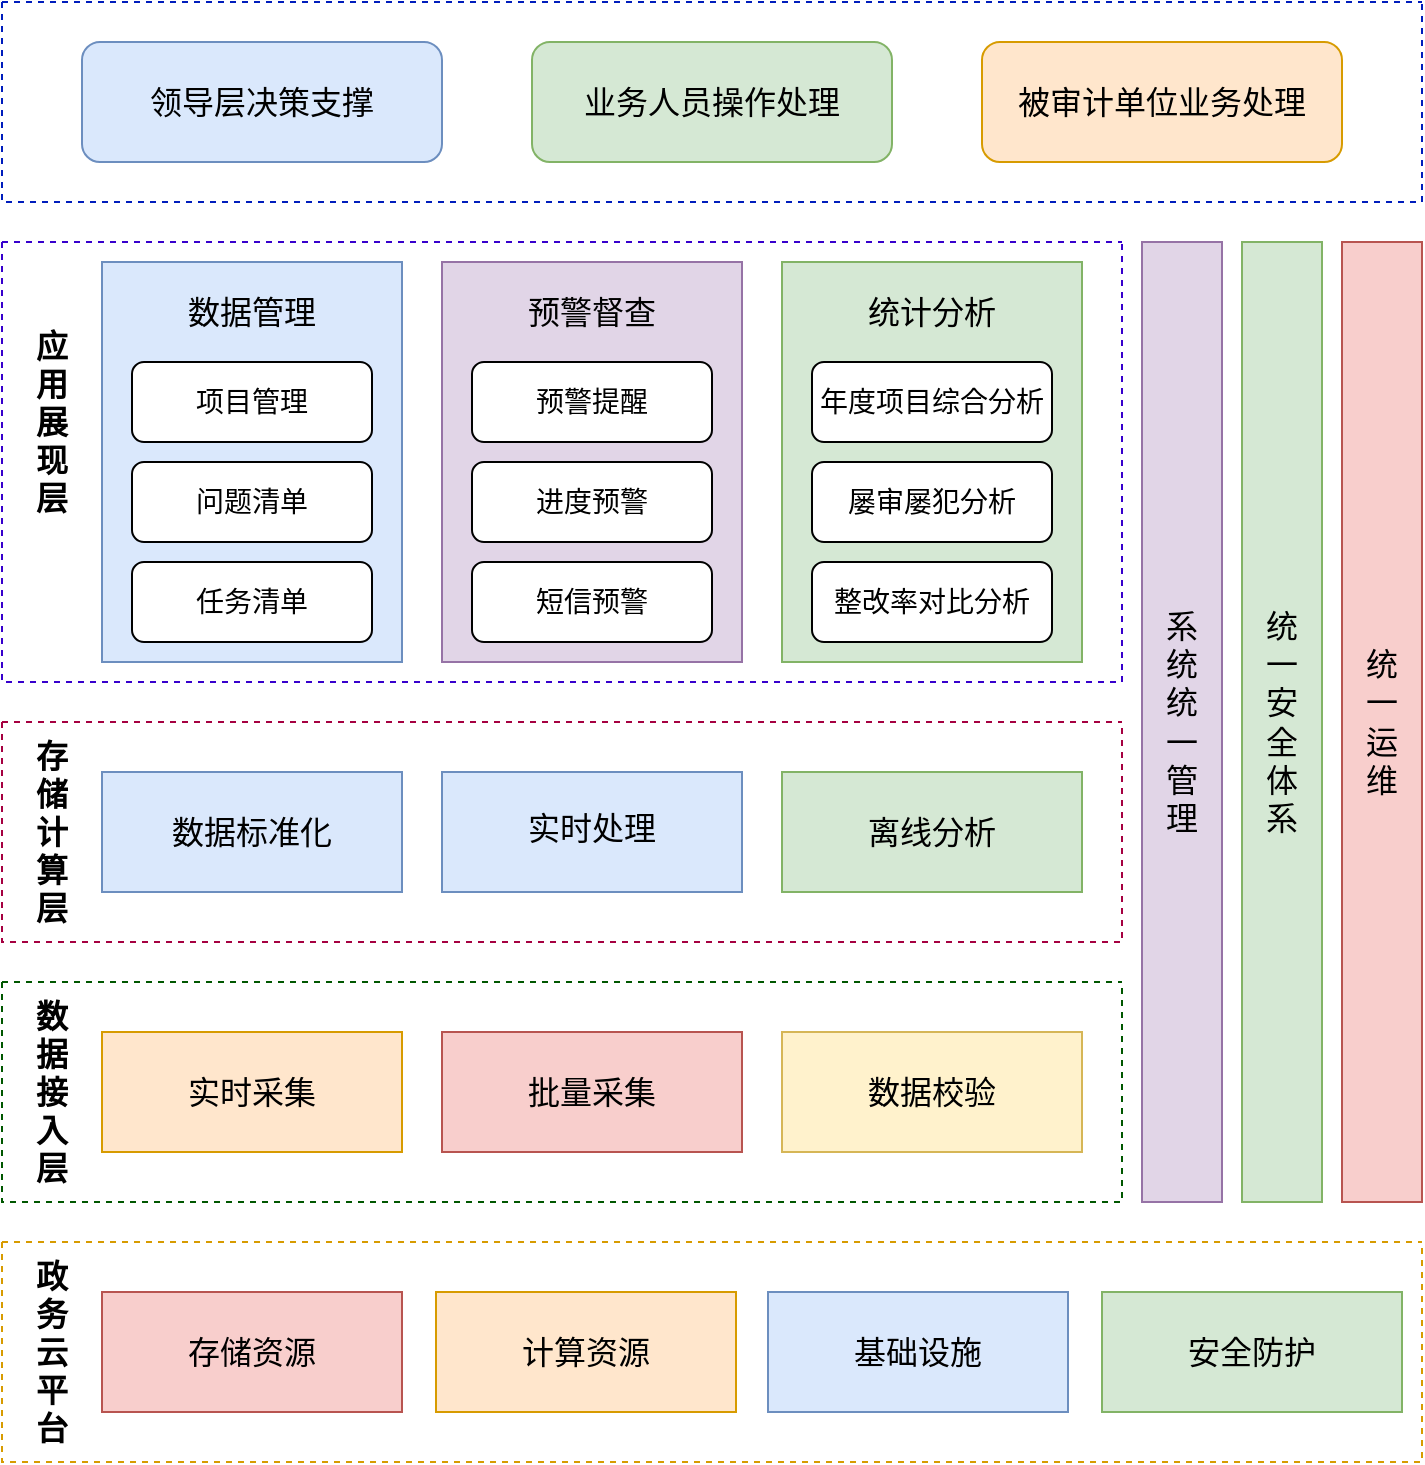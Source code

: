 <mxfile version="20.4.1" type="github"><diagram id="1eP_xQp7VfXpcJWybaF7" name="第 1 页"><mxGraphModel dx="1422" dy="762" grid="1" gridSize="10" guides="1" tooltips="1" connect="1" arrows="1" fold="1" page="1" pageScale="1" pageWidth="827" pageHeight="1169" math="0" shadow="0"><root><mxCell id="0"/><mxCell id="1" parent="0"/><mxCell id="HTvvNBOjoI1iLz8O2v8W-3" value="" style="swimlane;startSize=0;fontSize=16;fillColor=#0050ef;strokeColor=#001DBC;fontColor=#ffffff;dashed=1;" vertex="1" parent="1"><mxGeometry x="40" y="40" width="710" height="100" as="geometry"><mxRectangle x="120" y="50" width="50" height="40" as="alternateBounds"/></mxGeometry></mxCell><mxCell id="HTvvNBOjoI1iLz8O2v8W-5" value="领导层决策支撑" style="rounded=1;whiteSpace=wrap;html=1;fontSize=16;fillColor=#dae8fc;strokeColor=#6c8ebf;" vertex="1" parent="HTvvNBOjoI1iLz8O2v8W-3"><mxGeometry x="40" y="20" width="180" height="60" as="geometry"/></mxCell><mxCell id="HTvvNBOjoI1iLz8O2v8W-7" value="被审计单位业务处理" style="rounded=1;whiteSpace=wrap;html=1;fontSize=16;fillColor=#ffe6cc;strokeColor=#d79b00;" vertex="1" parent="HTvvNBOjoI1iLz8O2v8W-3"><mxGeometry x="490" y="20" width="180" height="60" as="geometry"/></mxCell><mxCell id="HTvvNBOjoI1iLz8O2v8W-6" value="业务人员操作处理" style="rounded=1;whiteSpace=wrap;html=1;fontSize=16;fillColor=#d5e8d4;strokeColor=#82b366;" vertex="1" parent="HTvvNBOjoI1iLz8O2v8W-3"><mxGeometry x="265" y="20" width="180" height="60" as="geometry"/></mxCell><mxCell id="HTvvNBOjoI1iLz8O2v8W-9" value="" style="swimlane;startSize=0;fontSize=16;dashed=1;fillColor=#6a00ff;fontColor=#ffffff;strokeColor=#3700CC;" vertex="1" parent="1"><mxGeometry x="40" y="160" width="560" height="220" as="geometry"><mxRectangle x="120" y="50" width="50" height="40" as="alternateBounds"/></mxGeometry></mxCell><mxCell id="HTvvNBOjoI1iLz8O2v8W-14" value="应用展现层" style="text;html=1;strokeColor=none;fillColor=none;align=center;verticalAlign=middle;whiteSpace=wrap;rounded=0;fontSize=16;fontColor=#000000;fontStyle=1" vertex="1" parent="HTvvNBOjoI1iLz8O2v8W-9"><mxGeometry x="10" y="75" width="30" height="30" as="geometry"/></mxCell><mxCell id="HTvvNBOjoI1iLz8O2v8W-21" value="" style="group;fillColor=#dae8fc;strokeColor=#6c8ebf;" vertex="1" connectable="0" parent="HTvvNBOjoI1iLz8O2v8W-9"><mxGeometry x="50" y="10" width="150" height="200" as="geometry"/></mxCell><mxCell id="HTvvNBOjoI1iLz8O2v8W-13" value="" style="rounded=0;whiteSpace=wrap;html=1;fontSize=16;fillColor=#dae8fc;strokeColor=#6c8ebf;" vertex="1" parent="HTvvNBOjoI1iLz8O2v8W-21"><mxGeometry width="150" height="200" as="geometry"/></mxCell><mxCell id="HTvvNBOjoI1iLz8O2v8W-16" value="数据管理" style="text;html=1;strokeColor=none;fillColor=none;align=center;verticalAlign=middle;whiteSpace=wrap;rounded=0;fontSize=16;fontColor=#000000;" vertex="1" parent="HTvvNBOjoI1iLz8O2v8W-21"><mxGeometry x="30" y="10" width="90" height="30" as="geometry"/></mxCell><mxCell id="HTvvNBOjoI1iLz8O2v8W-17" value="项目管理" style="rounded=1;whiteSpace=wrap;html=1;fontSize=14;" vertex="1" parent="HTvvNBOjoI1iLz8O2v8W-21"><mxGeometry x="15" y="50" width="120" height="40" as="geometry"/></mxCell><mxCell id="HTvvNBOjoI1iLz8O2v8W-18" value="问题清单" style="rounded=1;whiteSpace=wrap;html=1;fontSize=14;" vertex="1" parent="HTvvNBOjoI1iLz8O2v8W-21"><mxGeometry x="15" y="100" width="120" height="40" as="geometry"/></mxCell><mxCell id="HTvvNBOjoI1iLz8O2v8W-19" value="任务清单" style="rounded=1;whiteSpace=wrap;html=1;fontSize=14;" vertex="1" parent="HTvvNBOjoI1iLz8O2v8W-21"><mxGeometry x="15" y="150" width="120" height="40" as="geometry"/></mxCell><mxCell id="HTvvNBOjoI1iLz8O2v8W-22" value="" style="group" vertex="1" connectable="0" parent="HTvvNBOjoI1iLz8O2v8W-9"><mxGeometry x="220" y="10" width="150" height="200" as="geometry"/></mxCell><mxCell id="HTvvNBOjoI1iLz8O2v8W-23" value="" style="rounded=0;whiteSpace=wrap;html=1;fontSize=16;fillColor=#e1d5e7;strokeColor=#9673a6;" vertex="1" parent="HTvvNBOjoI1iLz8O2v8W-22"><mxGeometry width="150" height="200" as="geometry"/></mxCell><mxCell id="HTvvNBOjoI1iLz8O2v8W-24" value="预警督查" style="text;html=1;strokeColor=none;fillColor=none;align=center;verticalAlign=middle;whiteSpace=wrap;rounded=0;fontSize=16;fontColor=#000000;" vertex="1" parent="HTvvNBOjoI1iLz8O2v8W-22"><mxGeometry x="30" y="10" width="90" height="30" as="geometry"/></mxCell><mxCell id="HTvvNBOjoI1iLz8O2v8W-25" value="预警提醒" style="rounded=1;whiteSpace=wrap;html=1;fontSize=14;" vertex="1" parent="HTvvNBOjoI1iLz8O2v8W-22"><mxGeometry x="15" y="50" width="120" height="40" as="geometry"/></mxCell><mxCell id="HTvvNBOjoI1iLz8O2v8W-26" value="进度预警" style="rounded=1;whiteSpace=wrap;html=1;fontSize=14;" vertex="1" parent="HTvvNBOjoI1iLz8O2v8W-22"><mxGeometry x="15" y="100" width="120" height="40" as="geometry"/></mxCell><mxCell id="HTvvNBOjoI1iLz8O2v8W-27" value="短信预警" style="rounded=1;whiteSpace=wrap;html=1;fontSize=14;" vertex="1" parent="HTvvNBOjoI1iLz8O2v8W-22"><mxGeometry x="15" y="150" width="120" height="40" as="geometry"/></mxCell><mxCell id="HTvvNBOjoI1iLz8O2v8W-28" value="" style="group" vertex="1" connectable="0" parent="HTvvNBOjoI1iLz8O2v8W-9"><mxGeometry x="390" y="10" width="150" height="200" as="geometry"/></mxCell><mxCell id="HTvvNBOjoI1iLz8O2v8W-29" value="" style="rounded=0;whiteSpace=wrap;html=1;fontSize=16;fillColor=#d5e8d4;strokeColor=#82b366;" vertex="1" parent="HTvvNBOjoI1iLz8O2v8W-28"><mxGeometry width="150" height="200" as="geometry"/></mxCell><mxCell id="HTvvNBOjoI1iLz8O2v8W-30" value="统计分析" style="text;html=1;strokeColor=none;fillColor=none;align=center;verticalAlign=middle;whiteSpace=wrap;rounded=0;fontSize=16;fontColor=#000000;" vertex="1" parent="HTvvNBOjoI1iLz8O2v8W-28"><mxGeometry x="30" y="10" width="90" height="30" as="geometry"/></mxCell><mxCell id="HTvvNBOjoI1iLz8O2v8W-31" value="年度项目综合分析" style="rounded=1;whiteSpace=wrap;html=1;fontSize=14;" vertex="1" parent="HTvvNBOjoI1iLz8O2v8W-28"><mxGeometry x="15" y="50" width="120" height="40" as="geometry"/></mxCell><mxCell id="HTvvNBOjoI1iLz8O2v8W-32" value="屡审屡犯分析" style="rounded=1;whiteSpace=wrap;html=1;fontSize=14;" vertex="1" parent="HTvvNBOjoI1iLz8O2v8W-28"><mxGeometry x="15" y="100" width="120" height="40" as="geometry"/></mxCell><mxCell id="HTvvNBOjoI1iLz8O2v8W-33" value="整改率对比分析" style="rounded=1;whiteSpace=wrap;html=1;fontSize=14;" vertex="1" parent="HTvvNBOjoI1iLz8O2v8W-28"><mxGeometry x="15" y="150" width="120" height="40" as="geometry"/></mxCell><mxCell id="HTvvNBOjoI1iLz8O2v8W-34" value="" style="swimlane;startSize=0;fontSize=16;fillColor=#008a00;fontColor=#ffffff;strokeColor=#005700;dashed=1;" vertex="1" parent="1"><mxGeometry x="40" y="530" width="560" height="110" as="geometry"><mxRectangle x="120" y="50" width="50" height="40" as="alternateBounds"/></mxGeometry></mxCell><mxCell id="HTvvNBOjoI1iLz8O2v8W-35" value="数据接入层" style="text;html=1;strokeColor=none;fillColor=none;align=center;verticalAlign=middle;whiteSpace=wrap;rounded=0;fontSize=16;fontColor=#000000;fontStyle=1" vertex="1" parent="HTvvNBOjoI1iLz8O2v8W-34"><mxGeometry x="10" y="40" width="30" height="30" as="geometry"/></mxCell><mxCell id="HTvvNBOjoI1iLz8O2v8W-54" value="" style="group" vertex="1" connectable="0" parent="HTvvNBOjoI1iLz8O2v8W-34"><mxGeometry x="220" y="25" width="150" height="60" as="geometry"/></mxCell><mxCell id="HTvvNBOjoI1iLz8O2v8W-55" value="" style="rounded=0;whiteSpace=wrap;html=1;fontSize=16;fillColor=#f8cecc;strokeColor=#b85450;" vertex="1" parent="HTvvNBOjoI1iLz8O2v8W-54"><mxGeometry width="150" height="60" as="geometry"/></mxCell><mxCell id="HTvvNBOjoI1iLz8O2v8W-56" value="批量采集" style="text;html=1;strokeColor=none;fillColor=none;align=center;verticalAlign=middle;whiteSpace=wrap;rounded=0;fontSize=16;fontColor=#000000;" vertex="1" parent="HTvvNBOjoI1iLz8O2v8W-54"><mxGeometry x="30" y="25.5" width="90" height="9" as="geometry"/></mxCell><mxCell id="HTvvNBOjoI1iLz8O2v8W-57" value="" style="group" vertex="1" connectable="0" parent="HTvvNBOjoI1iLz8O2v8W-34"><mxGeometry x="390" y="25" width="150" height="60" as="geometry"/></mxCell><mxCell id="HTvvNBOjoI1iLz8O2v8W-58" value="" style="rounded=0;whiteSpace=wrap;html=1;fontSize=16;fillColor=#fff2cc;strokeColor=#d6b656;" vertex="1" parent="HTvvNBOjoI1iLz8O2v8W-57"><mxGeometry width="150" height="60" as="geometry"/></mxCell><mxCell id="HTvvNBOjoI1iLz8O2v8W-59" value="数据校验" style="text;html=1;strokeColor=none;fillColor=none;align=center;verticalAlign=middle;whiteSpace=wrap;rounded=0;fontSize=16;fontColor=#000000;" vertex="1" parent="HTvvNBOjoI1iLz8O2v8W-57"><mxGeometry x="30" y="25.5" width="90" height="9" as="geometry"/></mxCell><mxCell id="HTvvNBOjoI1iLz8O2v8W-36" value="" style="group" vertex="1" connectable="0" parent="HTvvNBOjoI1iLz8O2v8W-34"><mxGeometry x="50" y="25" width="150" height="60" as="geometry"/></mxCell><mxCell id="HTvvNBOjoI1iLz8O2v8W-37" value="" style="rounded=0;whiteSpace=wrap;html=1;fontSize=16;fillColor=#ffe6cc;strokeColor=#d79b00;" vertex="1" parent="HTvvNBOjoI1iLz8O2v8W-36"><mxGeometry width="150" height="60" as="geometry"/></mxCell><mxCell id="HTvvNBOjoI1iLz8O2v8W-38" value="实时采集" style="text;html=1;strokeColor=none;fillColor=none;align=center;verticalAlign=middle;whiteSpace=wrap;rounded=0;fontSize=16;fontColor=#000000;" vertex="1" parent="HTvvNBOjoI1iLz8O2v8W-36"><mxGeometry x="30" y="25.5" width="90" height="9" as="geometry"/></mxCell><mxCell id="HTvvNBOjoI1iLz8O2v8W-60" value="" style="swimlane;startSize=0;fontSize=16;fillColor=#d80073;fontColor=#ffffff;strokeColor=#A50040;dashed=1;" vertex="1" parent="1"><mxGeometry x="40" y="400" width="560" height="110" as="geometry"><mxRectangle x="120" y="50" width="50" height="40" as="alternateBounds"/></mxGeometry></mxCell><mxCell id="HTvvNBOjoI1iLz8O2v8W-61" value="存储计算层" style="text;html=1;strokeColor=none;fillColor=none;align=center;verticalAlign=middle;whiteSpace=wrap;rounded=0;fontSize=16;fontColor=#000000;fontStyle=1" vertex="1" parent="HTvvNBOjoI1iLz8O2v8W-60"><mxGeometry x="10" y="40" width="30" height="30" as="geometry"/></mxCell><mxCell id="HTvvNBOjoI1iLz8O2v8W-62" value="" style="group;fillColor=#dae8fc;strokeColor=#6c8ebf;" vertex="1" connectable="0" parent="HTvvNBOjoI1iLz8O2v8W-60"><mxGeometry x="220" y="25" width="150" height="60" as="geometry"/></mxCell><mxCell id="HTvvNBOjoI1iLz8O2v8W-64" value="实时处理" style="text;html=1;strokeColor=none;fillColor=none;align=center;verticalAlign=middle;whiteSpace=wrap;rounded=0;fontSize=16;fontColor=#000000;" vertex="1" parent="HTvvNBOjoI1iLz8O2v8W-62"><mxGeometry x="30" y="23.538" width="90" height="8.308" as="geometry"/></mxCell><mxCell id="HTvvNBOjoI1iLz8O2v8W-65" value="" style="group" vertex="1" connectable="0" parent="HTvvNBOjoI1iLz8O2v8W-60"><mxGeometry x="390" y="25" width="150" height="60" as="geometry"/></mxCell><mxCell id="HTvvNBOjoI1iLz8O2v8W-66" value="" style="rounded=0;whiteSpace=wrap;html=1;fontSize=16;fillColor=#d5e8d4;strokeColor=#82b366;" vertex="1" parent="HTvvNBOjoI1iLz8O2v8W-65"><mxGeometry width="150" height="60" as="geometry"/></mxCell><mxCell id="HTvvNBOjoI1iLz8O2v8W-67" value="离线分析" style="text;html=1;strokeColor=none;fillColor=none;align=center;verticalAlign=middle;whiteSpace=wrap;rounded=0;fontSize=16;fontColor=#000000;" vertex="1" parent="HTvvNBOjoI1iLz8O2v8W-65"><mxGeometry x="30" y="25.5" width="90" height="9" as="geometry"/></mxCell><mxCell id="HTvvNBOjoI1iLz8O2v8W-68" value="" style="group;fillColor=#60a917;fontColor=#ffffff;strokeColor=#2D7600;" vertex="1" connectable="0" parent="HTvvNBOjoI1iLz8O2v8W-60"><mxGeometry x="50" y="25" width="150" height="60" as="geometry"/></mxCell><mxCell id="HTvvNBOjoI1iLz8O2v8W-69" value="" style="rounded=0;whiteSpace=wrap;html=1;fontSize=16;fillColor=#dae8fc;strokeColor=#6c8ebf;" vertex="1" parent="HTvvNBOjoI1iLz8O2v8W-68"><mxGeometry width="150" height="60" as="geometry"/></mxCell><mxCell id="HTvvNBOjoI1iLz8O2v8W-70" value="数据标准化" style="text;html=1;strokeColor=none;fillColor=none;align=center;verticalAlign=middle;whiteSpace=wrap;rounded=0;fontSize=16;fontColor=#000000;" vertex="1" parent="HTvvNBOjoI1iLz8O2v8W-68"><mxGeometry x="30" y="25.5" width="90" height="9" as="geometry"/></mxCell><mxCell id="HTvvNBOjoI1iLz8O2v8W-71" value="" style="swimlane;startSize=0;fontSize=16;fillColor=#ffe6cc;strokeColor=#d79b00;dashed=1;" vertex="1" parent="1"><mxGeometry x="40" y="660" width="710" height="110" as="geometry"><mxRectangle x="120" y="50" width="50" height="40" as="alternateBounds"/></mxGeometry></mxCell><mxCell id="HTvvNBOjoI1iLz8O2v8W-72" value="政务云平台" style="text;html=1;strokeColor=none;fillColor=none;align=center;verticalAlign=middle;whiteSpace=wrap;rounded=0;fontSize=16;fontColor=#000000;fontStyle=1" vertex="1" parent="HTvvNBOjoI1iLz8O2v8W-71"><mxGeometry x="10" y="40" width="30" height="30" as="geometry"/></mxCell><mxCell id="HTvvNBOjoI1iLz8O2v8W-73" value="" style="group;fillColor=#f8cecc;strokeColor=#b85450;" vertex="1" connectable="0" parent="HTvvNBOjoI1iLz8O2v8W-71"><mxGeometry x="217" y="25" width="150" height="60" as="geometry"/></mxCell><mxCell id="HTvvNBOjoI1iLz8O2v8W-74" value="" style="rounded=0;whiteSpace=wrap;html=1;fontSize=16;fillColor=#ffe6cc;strokeColor=#d79b00;" vertex="1" parent="HTvvNBOjoI1iLz8O2v8W-73"><mxGeometry width="150" height="60" as="geometry"/></mxCell><mxCell id="HTvvNBOjoI1iLz8O2v8W-75" value="计算资源" style="text;html=1;strokeColor=none;fillColor=none;align=center;verticalAlign=middle;whiteSpace=wrap;rounded=0;fontSize=16;fontColor=#000000;" vertex="1" parent="HTvvNBOjoI1iLz8O2v8W-73"><mxGeometry x="30" y="25.5" width="90" height="9" as="geometry"/></mxCell><mxCell id="HTvvNBOjoI1iLz8O2v8W-76" value="" style="group;fillColor=#dae8fc;strokeColor=#6c8ebf;" vertex="1" connectable="0" parent="HTvvNBOjoI1iLz8O2v8W-71"><mxGeometry x="383" y="25" width="150" height="60" as="geometry"/></mxCell><mxCell id="HTvvNBOjoI1iLz8O2v8W-77" value="" style="rounded=0;whiteSpace=wrap;html=1;fontSize=16;fillColor=#dae8fc;strokeColor=#6c8ebf;" vertex="1" parent="HTvvNBOjoI1iLz8O2v8W-76"><mxGeometry width="150" height="60" as="geometry"/></mxCell><mxCell id="HTvvNBOjoI1iLz8O2v8W-78" value="基础设施" style="text;html=1;strokeColor=none;fillColor=none;align=center;verticalAlign=middle;whiteSpace=wrap;rounded=0;fontSize=16;fontColor=#000000;" vertex="1" parent="HTvvNBOjoI1iLz8O2v8W-76"><mxGeometry x="30" y="25.5" width="90" height="9" as="geometry"/></mxCell><mxCell id="HTvvNBOjoI1iLz8O2v8W-79" value="" style="group;fillColor=#ffe6cc;strokeColor=#d79b00;" vertex="1" connectable="0" parent="HTvvNBOjoI1iLz8O2v8W-71"><mxGeometry x="50" y="25" width="150" height="60" as="geometry"/></mxCell><mxCell id="HTvvNBOjoI1iLz8O2v8W-80" value="" style="rounded=0;whiteSpace=wrap;html=1;fontSize=16;fillColor=#f8cecc;strokeColor=#b85450;" vertex="1" parent="HTvvNBOjoI1iLz8O2v8W-79"><mxGeometry width="150" height="60" as="geometry"/></mxCell><mxCell id="HTvvNBOjoI1iLz8O2v8W-81" value="存储资源" style="text;html=1;strokeColor=none;fillColor=none;align=center;verticalAlign=middle;whiteSpace=wrap;rounded=0;fontSize=16;fontColor=#000000;" vertex="1" parent="HTvvNBOjoI1iLz8O2v8W-79"><mxGeometry x="30" y="25.5" width="90" height="9" as="geometry"/></mxCell><mxCell id="HTvvNBOjoI1iLz8O2v8W-91" value="" style="group;fillColor=#ffe6cc;strokeColor=#d79b00;" vertex="1" connectable="0" parent="HTvvNBOjoI1iLz8O2v8W-71"><mxGeometry x="550" y="25" width="150" height="60" as="geometry"/></mxCell><mxCell id="HTvvNBOjoI1iLz8O2v8W-92" value="" style="rounded=0;whiteSpace=wrap;html=1;fontSize=16;fillColor=#d5e8d4;strokeColor=#82b366;" vertex="1" parent="HTvvNBOjoI1iLz8O2v8W-91"><mxGeometry width="150" height="60" as="geometry"/></mxCell><mxCell id="HTvvNBOjoI1iLz8O2v8W-93" value="安全防护" style="text;html=1;strokeColor=none;fillColor=none;align=center;verticalAlign=middle;whiteSpace=wrap;rounded=0;fontSize=16;fontColor=#000000;" vertex="1" parent="HTvvNBOjoI1iLz8O2v8W-91"><mxGeometry x="30" y="25.5" width="90" height="9" as="geometry"/></mxCell><mxCell id="HTvvNBOjoI1iLz8O2v8W-82" value="" style="group;fillColor=#e1d5e7;strokeColor=#9673a6;fillStyle=auto;" vertex="1" connectable="0" parent="1"><mxGeometry x="610" y="160" width="40" height="480" as="geometry"/></mxCell><mxCell id="HTvvNBOjoI1iLz8O2v8W-83" value="" style="rounded=0;whiteSpace=wrap;html=1;fontSize=16;fillColor=#e1d5e7;strokeColor=#9673a6;" vertex="1" parent="HTvvNBOjoI1iLz8O2v8W-82"><mxGeometry width="40" height="480" as="geometry"/></mxCell><mxCell id="HTvvNBOjoI1iLz8O2v8W-84" value="系统统一管理" style="text;html=1;strokeColor=none;fillColor=none;align=center;verticalAlign=middle;whiteSpace=wrap;rounded=0;fontSize=16;fontColor=#000000;" vertex="1" parent="HTvvNBOjoI1iLz8O2v8W-82"><mxGeometry x="8" y="204" width="24" height="72" as="geometry"/></mxCell><mxCell id="HTvvNBOjoI1iLz8O2v8W-85" value="" style="group;fillColor=#d5e8d4;strokeColor=#82b366;" vertex="1" connectable="0" parent="1"><mxGeometry x="660" y="160" width="40" height="480" as="geometry"/></mxCell><mxCell id="HTvvNBOjoI1iLz8O2v8W-86" value="" style="rounded=0;whiteSpace=wrap;html=1;fontSize=16;fillColor=#d5e8d4;strokeColor=#82b366;" vertex="1" parent="HTvvNBOjoI1iLz8O2v8W-85"><mxGeometry width="40" height="480" as="geometry"/></mxCell><mxCell id="HTvvNBOjoI1iLz8O2v8W-87" value="统一安全体系" style="text;html=1;strokeColor=none;fillColor=none;align=center;verticalAlign=middle;whiteSpace=wrap;rounded=0;fontSize=16;fontColor=#000000;" vertex="1" parent="HTvvNBOjoI1iLz8O2v8W-85"><mxGeometry x="8" y="204" width="24" height="72" as="geometry"/></mxCell><mxCell id="HTvvNBOjoI1iLz8O2v8W-88" value="" style="group;fillColor=#f8cecc;strokeColor=#b85450;" vertex="1" connectable="0" parent="1"><mxGeometry x="710" y="160" width="40" height="480" as="geometry"/></mxCell><mxCell id="HTvvNBOjoI1iLz8O2v8W-89" value="" style="rounded=0;whiteSpace=wrap;html=1;fontSize=16;fillColor=#f8cecc;strokeColor=#b85450;" vertex="1" parent="HTvvNBOjoI1iLz8O2v8W-88"><mxGeometry width="40" height="480" as="geometry"/></mxCell><mxCell id="HTvvNBOjoI1iLz8O2v8W-90" value="统一运维" style="text;html=1;strokeColor=none;fillColor=none;align=center;verticalAlign=middle;whiteSpace=wrap;rounded=0;fontSize=16;fontColor=#000000;" vertex="1" parent="HTvvNBOjoI1iLz8O2v8W-88"><mxGeometry x="8" y="204" width="24" height="72" as="geometry"/></mxCell></root></mxGraphModel></diagram></mxfile>